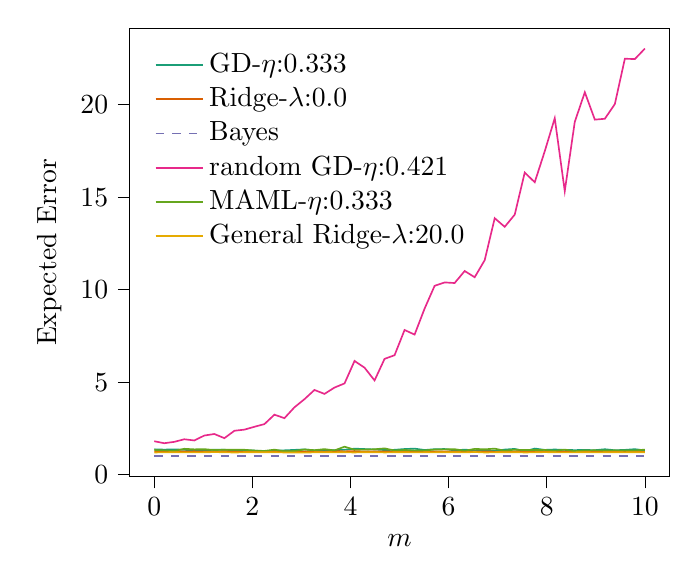 % This file was created with tikzplotlib v0.10.1.
\begin{tikzpicture}

\definecolor{chocolate217952}{RGB}{217,95,2}
\definecolor{darkcyan27158119}{RGB}{27,158,119}
\definecolor{darkgray176}{RGB}{176,176,176}
\definecolor{deeppink23141138}{RGB}{231,41,138}
\definecolor{lightslategray117112179}{RGB}{117,112,179}
\definecolor{olivedrab10216630}{RGB}{102,166,30}
\definecolor{orange2301712}{RGB}{230,171,2}

\begin{axis}[
legend cell align={left},
legend style={
  fill opacity=0.8,
  draw opacity=1,
  text opacity=1,
  at={(0.03,0.97)},
  anchor=north west,
  draw=none
},
tick align=outside,
tick pos=left,
x grid style={darkgray176},
xlabel={\(\displaystyle m\)},
xmin=-0.5, xmax=10.5,
xtick style={color=black},
y grid style={darkgray176},
ylabel={Expected Error},
ymin=-0.101, ymax=24.125,
ytick style={color=black}
]
\addplot [semithick, darkcyan27158119]
table {%
0 1.371
0.204 1.353
0.408 1.367
0.612 1.344
0.816 1.295
1.02 1.302
1.224 1.353
1.429 1.345
1.633 1.326
1.837 1.312
2.041 1.302
2.245 1.266
2.449 1.309
2.653 1.315
2.857 1.339
3.061 1.367
3.265 1.31
3.469 1.281
3.673 1.327
3.878 1.347
4.082 1.406
4.286 1.384
4.49 1.362
4.694 1.331
4.898 1.343
5.102 1.386
5.306 1.407
5.51 1.333
5.714 1.376
5.918 1.385
6.122 1.311
6.327 1.354
6.531 1.309
6.735 1.319
6.939 1.285
7.143 1.357
7.347 1.392
7.551 1.26
7.755 1.411
7.959 1.339
8.163 1.36
8.367 1.338
8.571 1.327
8.776 1.336
8.98 1.323
9.184 1.375
9.388 1.32
9.592 1.339
9.796 1.378
10 1.314
};
\addlegendentry{GD-$\eta$:0.333}
\addplot [semithick, chocolate217952]
table {%
0 1.253
0.204 1.274
0.408 1.268
0.612 1.258
0.816 1.262
1.02 1.252
1.224 1.253
1.429 1.266
1.633 1.257
1.837 1.239
2.041 1.263
2.245 1.265
2.449 1.275
2.653 1.252
2.857 1.264
3.061 1.254
3.265 1.255
3.469 1.247
3.673 1.276
3.878 1.258
4.082 1.276
4.286 1.251
4.49 1.248
4.694 1.256
4.898 1.261
5.102 1.263
5.306 1.256
5.51 1.26
5.714 1.257
5.918 1.251
6.122 1.252
6.327 1.249
6.531 1.249
6.735 1.258
6.939 1.245
7.143 1.246
7.347 1.259
7.551 1.277
7.755 1.257
7.959 1.258
8.163 1.267
8.367 1.251
8.571 1.243
8.776 1.252
8.98 1.263
9.184 1.267
9.388 1.252
9.592 1.252
9.796 1.243
10 1.241
};
\addlegendentry{Ridge-$\lambda$:0.0}
\addplot [semithick, lightslategray117112179, dashed]
table {%
0 1.0
0.204 1.0
0.408 1.0
0.612 1.0
0.816 1.0
1.02 1.0
1.224 1.0
1.429 1.0
1.633 1.0
1.837 1.0
2.041 1.0
2.245 1.0
2.449 1.0
2.653 1.0
2.857 1.0
3.061 1.0
3.265 1.0
3.469 1.0
3.673 1.0
3.878 1.0
4.082 1.0
4.286 1.0
4.49 1.0
4.694 1.0
4.898 1.0
5.102 1.0
5.306 1.0
5.51 1.0
5.714 1.0
5.918 1.0
6.122 1.0
6.327 1.0
6.531 1.0
6.735 1.0
6.939 1.0
7.143 1.0
7.347 1.0
7.551 1.0
7.755 1.0
7.959 1.0
8.163 1.0
8.367 1.0
8.571 1.0
8.776 1.0
8.98 1.0
9.184 1.0
9.388 1.0
9.592 1.0
9.796 1.0
10 1.0
};
\addlegendentry{Bayes}
\addplot [semithick, deeppink23141138]
table {%
0 1.808
0.204 1.7
0.408 1.774
0.612 1.914
0.816 1.849
1.02 2.115
1.224 2.198
1.429 1.973
1.633 2.373
1.837 2.434
2.041 2.588
2.245 2.733
2.449 3.242
2.653 3.054
2.857 3.641
3.061 4.079
3.265 4.578
3.469 4.365
3.673 4.707
3.878 4.931
4.082 6.146
4.286 5.781
4.49 5.093
4.694 6.258
4.898 6.456
5.102 7.819
5.306 7.569
5.51 8.975
5.714 10.204
5.918 10.389
6.122 10.356
6.327 11.005
6.531 10.669
6.735 11.591
6.939 13.858
7.143 13.393
7.347 14.051
7.551 16.325
7.755 15.802
7.959 17.476
8.163 19.263
8.367 15.32
8.571 19.065
8.776 20.664
8.98 19.185
9.184 19.232
9.388 20.026
9.592 22.476
9.796 22.459
10 23.024
};
\addlegendentry{random GD-$\eta$:0.421}
\addplot [semithick, olivedrab10216630]
table {%
0 1.333
0.204 1.313
0.408 1.29
0.612 1.399
0.816 1.368
1.02 1.379
1.224 1.33
1.429 1.349
1.633 1.346
1.837 1.346
2.041 1.303
2.245 1.283
2.449 1.352
2.653 1.263
2.857 1.278
3.061 1.362
3.265 1.324
3.469 1.381
3.673 1.312
3.878 1.512
4.082 1.351
4.286 1.356
4.49 1.374
4.694 1.42
4.898 1.309
5.102 1.333
5.306 1.306
5.51 1.31
5.714 1.356
5.918 1.367
6.122 1.378
6.327 1.293
6.531 1.394
6.735 1.371
6.939 1.406
7.143 1.294
7.347 1.351
7.551 1.33
7.755 1.33
7.959 1.339
8.163 1.29
8.367 1.355
8.571 1.269
8.776 1.314
8.98 1.316
9.184 1.308
9.388 1.316
9.592 1.304
9.796 1.307
10 1.356
};
\addlegendentry{MAML-$\eta$:0.333}
\addplot [semithick, orange2301712]
table {%
0 1.202
0.204 1.204
0.408 1.212
0.612 1.203
0.816 1.203
1.02 1.208
1.224 1.221
1.429 1.21
1.633 1.198
1.837 1.209
2.041 1.208
2.245 1.209
2.449 1.21
2.653 1.201
2.857 1.198
3.061 1.191
3.265 1.208
3.469 1.209
3.673 1.207
3.878 1.209
4.082 1.2
4.286 1.214
4.49 1.214
4.694 1.201
4.898 1.209
5.102 1.211
5.306 1.204
5.51 1.208
5.714 1.207
5.918 1.214
6.122 1.215
6.327 1.203
6.531 1.225
6.735 1.199
6.939 1.207
7.143 1.214
7.347 1.215
7.551 1.2
7.755 1.207
7.959 1.219
8.163 1.208
8.367 1.204
8.571 1.207
8.776 1.211
8.98 1.205
9.184 1.208
9.388 1.21
9.592 1.207
9.796 1.211
10 1.211
};
\addlegendentry{General Ridge-$\lambda$:20.0}
\end{axis}

\end{tikzpicture}
